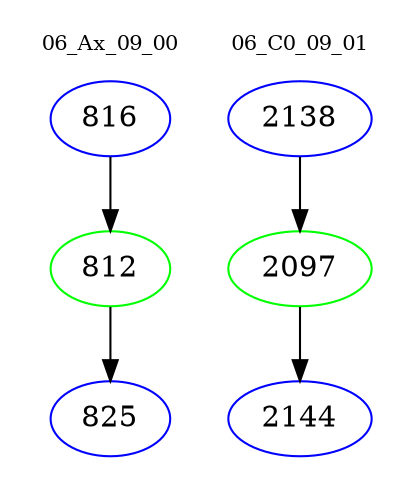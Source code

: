 digraph{
subgraph cluster_0 {
color = white
label = "06_Ax_09_00";
fontsize=10;
T0_816 [label="816", color="blue"]
T0_816 -> T0_812 [color="black"]
T0_812 [label="812", color="green"]
T0_812 -> T0_825 [color="black"]
T0_825 [label="825", color="blue"]
}
subgraph cluster_1 {
color = white
label = "06_C0_09_01";
fontsize=10;
T1_2138 [label="2138", color="blue"]
T1_2138 -> T1_2097 [color="black"]
T1_2097 [label="2097", color="green"]
T1_2097 -> T1_2144 [color="black"]
T1_2144 [label="2144", color="blue"]
}
}
